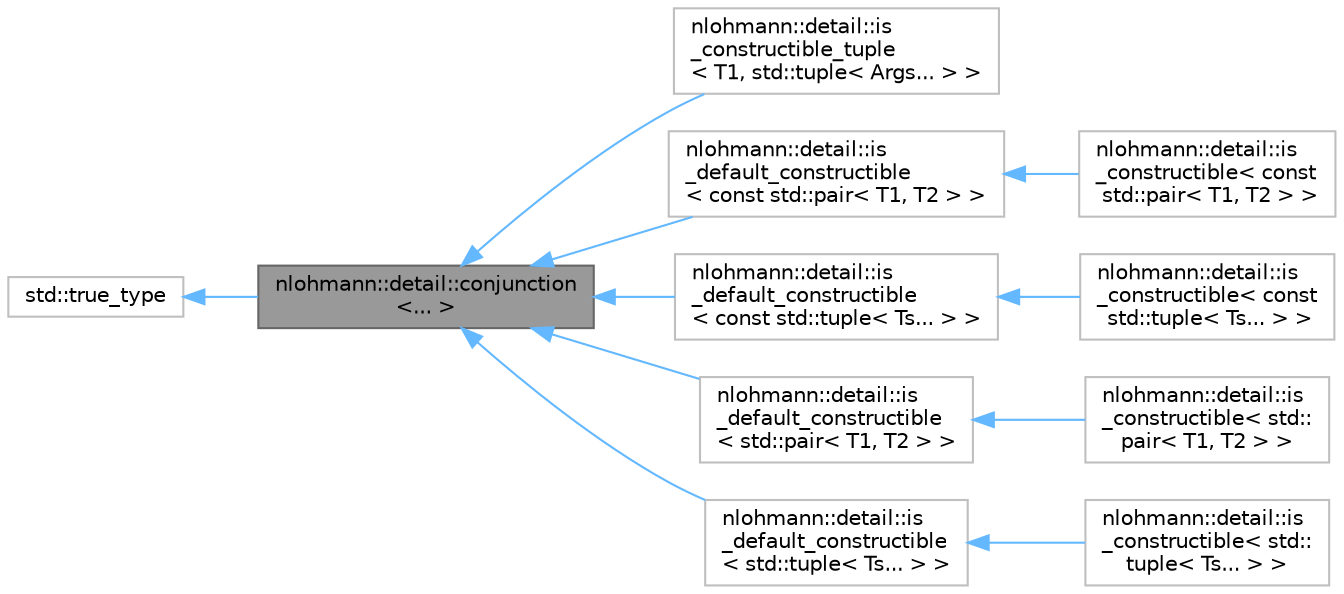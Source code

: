 digraph "nlohmann::detail::conjunction&lt;... &gt;"
{
 // LATEX_PDF_SIZE
  bgcolor="transparent";
  edge [fontname=Helvetica,fontsize=10,labelfontname=Helvetica,labelfontsize=10];
  node [fontname=Helvetica,fontsize=10,shape=box,height=0.2,width=0.4];
  rankdir="LR";
  Node1 [id="Node000001",label="nlohmann::detail::conjunction\l\<... \>",height=0.2,width=0.4,color="gray40", fillcolor="grey60", style="filled", fontcolor="black",tooltip=" "];
  Node2 -> Node1 [id="edge1_Node000001_Node000002",dir="back",color="steelblue1",style="solid",tooltip=" "];
  Node2 [id="Node000002",label="std::true_type",height=0.2,width=0.4,color="grey75", fillcolor="white", style="filled",tooltip=" "];
  Node1 -> Node3 [id="edge2_Node000001_Node000003",dir="back",color="steelblue1",style="solid",tooltip=" "];
  Node3 [id="Node000003",label="nlohmann::detail::is\l_constructible_tuple\l\< T1, std::tuple\< Args... \> \>",height=0.2,width=0.4,color="grey75", fillcolor="white", style="filled",URL="$structnlohmann_1_1detail_1_1is__constructible__tuple_3_01T1_00_01std_1_1tuple_3_01Args_8_8_8_01_4_01_4.html",tooltip=" "];
  Node1 -> Node4 [id="edge3_Node000001_Node000004",dir="back",color="steelblue1",style="solid",tooltip=" "];
  Node4 [id="Node000004",label="nlohmann::detail::is\l_default_constructible\l\< const std::pair\< T1, T2 \> \>",height=0.2,width=0.4,color="grey75", fillcolor="white", style="filled",URL="$structnlohmann_1_1detail_1_1is__default__constructible_3_01const_01std_1_1pair_3_01T1_00_01T2_01_4_01_4.html",tooltip=" "];
  Node4 -> Node5 [id="edge4_Node000004_Node000005",dir="back",color="steelblue1",style="solid",tooltip=" "];
  Node5 [id="Node000005",label="nlohmann::detail::is\l_constructible\< const\l std::pair\< T1, T2 \> \>",height=0.2,width=0.4,color="grey75", fillcolor="white", style="filled",URL="$structnlohmann_1_1detail_1_1is__constructible_3_01const_01std_1_1pair_3_01T1_00_01T2_01_4_01_4.html",tooltip=" "];
  Node1 -> Node6 [id="edge5_Node000001_Node000006",dir="back",color="steelblue1",style="solid",tooltip=" "];
  Node6 [id="Node000006",label="nlohmann::detail::is\l_default_constructible\l\< const std::tuple\< Ts... \> \>",height=0.2,width=0.4,color="grey75", fillcolor="white", style="filled",URL="$structnlohmann_1_1detail_1_1is__default__constructible_3_01const_01std_1_1tuple_3_01Ts_8_8_8_01_4_01_4.html",tooltip=" "];
  Node6 -> Node7 [id="edge6_Node000006_Node000007",dir="back",color="steelblue1",style="solid",tooltip=" "];
  Node7 [id="Node000007",label="nlohmann::detail::is\l_constructible\< const\l std::tuple\< Ts... \> \>",height=0.2,width=0.4,color="grey75", fillcolor="white", style="filled",URL="$structnlohmann_1_1detail_1_1is__constructible_3_01const_01std_1_1tuple_3_01Ts_8_8_8_01_4_01_4.html",tooltip=" "];
  Node1 -> Node8 [id="edge7_Node000001_Node000008",dir="back",color="steelblue1",style="solid",tooltip=" "];
  Node8 [id="Node000008",label="nlohmann::detail::is\l_default_constructible\l\< std::pair\< T1, T2 \> \>",height=0.2,width=0.4,color="grey75", fillcolor="white", style="filled",URL="$structnlohmann_1_1detail_1_1is__default__constructible_3_01std_1_1pair_3_01T1_00_01T2_01_4_01_4.html",tooltip=" "];
  Node8 -> Node9 [id="edge8_Node000008_Node000009",dir="back",color="steelblue1",style="solid",tooltip=" "];
  Node9 [id="Node000009",label="nlohmann::detail::is\l_constructible\< std::\lpair\< T1, T2 \> \>",height=0.2,width=0.4,color="grey75", fillcolor="white", style="filled",URL="$structnlohmann_1_1detail_1_1is__constructible_3_01std_1_1pair_3_01T1_00_01T2_01_4_01_4.html",tooltip=" "];
  Node1 -> Node10 [id="edge9_Node000001_Node000010",dir="back",color="steelblue1",style="solid",tooltip=" "];
  Node10 [id="Node000010",label="nlohmann::detail::is\l_default_constructible\l\< std::tuple\< Ts... \> \>",height=0.2,width=0.4,color="grey75", fillcolor="white", style="filled",URL="$structnlohmann_1_1detail_1_1is__default__constructible_3_01std_1_1tuple_3_01Ts_8_8_8_01_4_01_4.html",tooltip=" "];
  Node10 -> Node11 [id="edge10_Node000010_Node000011",dir="back",color="steelblue1",style="solid",tooltip=" "];
  Node11 [id="Node000011",label="nlohmann::detail::is\l_constructible\< std::\ltuple\< Ts... \> \>",height=0.2,width=0.4,color="grey75", fillcolor="white", style="filled",URL="$structnlohmann_1_1detail_1_1is__constructible_3_01std_1_1tuple_3_01Ts_8_8_8_01_4_01_4.html",tooltip=" "];
}
